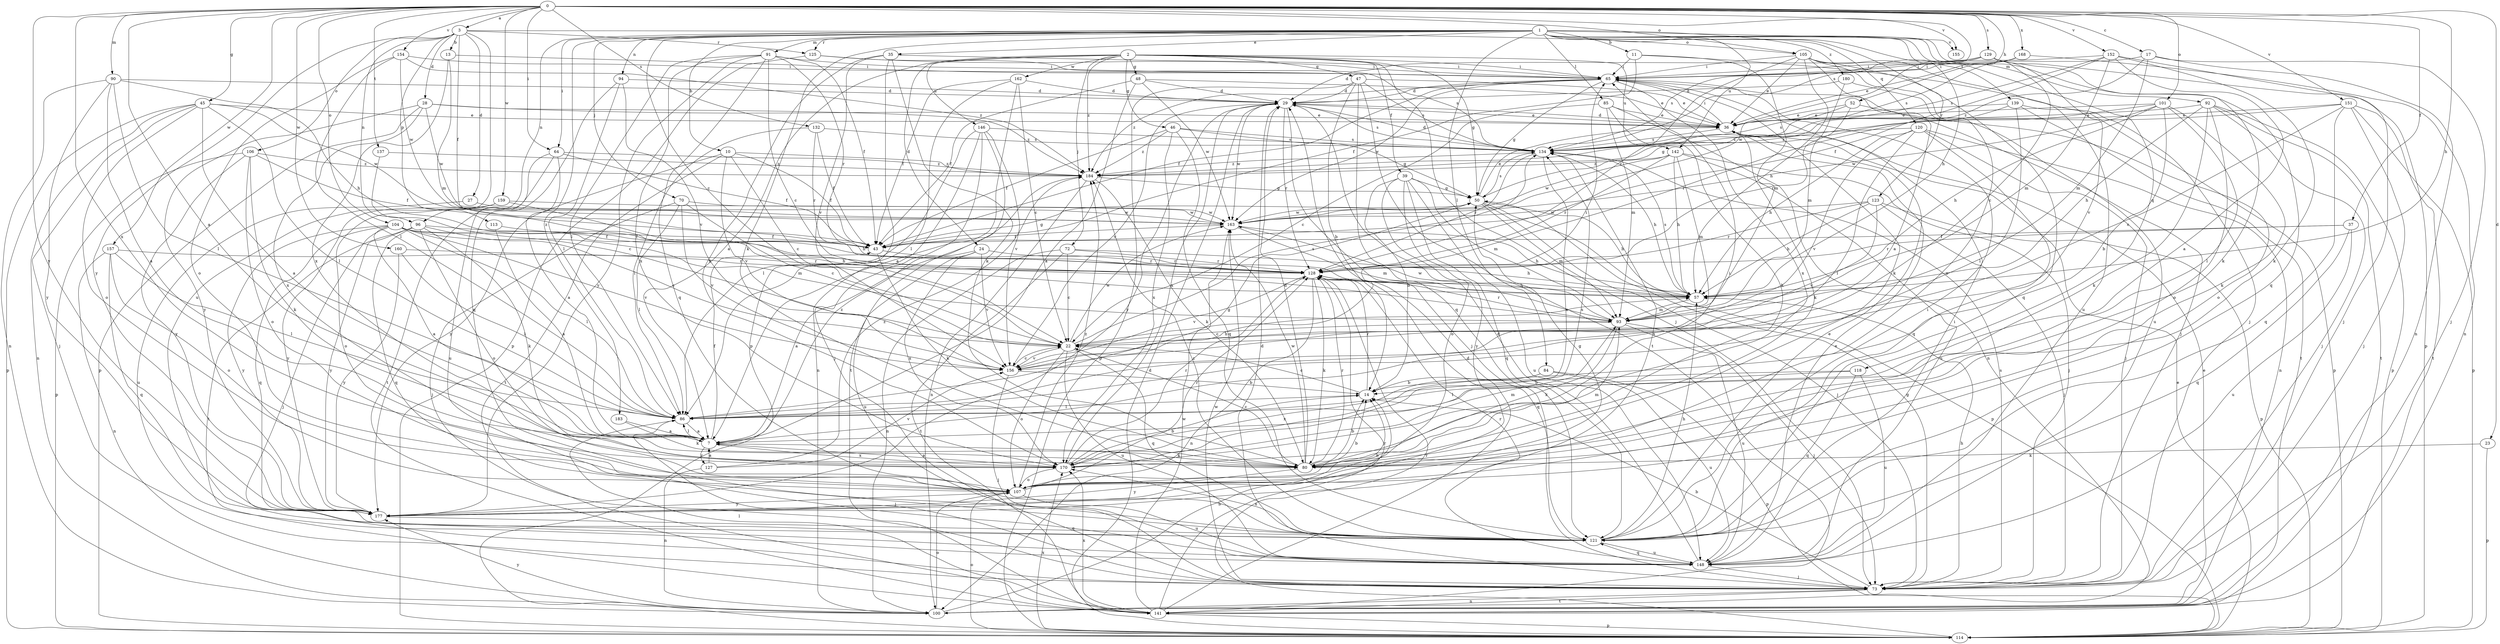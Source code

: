 strict digraph  {
0;
1;
2;
3;
7;
10;
11;
13;
14;
17;
22;
23;
24;
27;
28;
29;
35;
36;
37;
39;
43;
45;
46;
47;
48;
50;
52;
57;
64;
65;
70;
72;
73;
80;
84;
85;
86;
90;
91;
92;
93;
94;
96;
100;
101;
104;
105;
106;
107;
113;
114;
118;
120;
121;
123;
125;
127;
128;
129;
132;
134;
137;
139;
141;
142;
146;
148;
151;
152;
154;
155;
156;
157;
159;
160;
162;
163;
168;
170;
177;
180;
183;
184;
0 -> 3  [label=a];
0 -> 7  [label=a];
0 -> 17  [label=c];
0 -> 23  [label=d];
0 -> 37  [label=f];
0 -> 45  [label=g];
0 -> 52  [label=h];
0 -> 57  [label=h];
0 -> 64  [label=i];
0 -> 90  [label=m];
0 -> 101  [label=o];
0 -> 104  [label=o];
0 -> 105  [label=o];
0 -> 129  [label=s];
0 -> 132  [label=s];
0 -> 134  [label=s];
0 -> 137  [label=t];
0 -> 151  [label=v];
0 -> 152  [label=v];
0 -> 154  [label=v];
0 -> 155  [label=v];
0 -> 157  [label=w];
0 -> 159  [label=w];
0 -> 160  [label=w];
0 -> 168  [label=x];
0 -> 170  [label=x];
0 -> 177  [label=y];
1 -> 10  [label=b];
1 -> 11  [label=b];
1 -> 22  [label=c];
1 -> 35  [label=e];
1 -> 57  [label=h];
1 -> 64  [label=i];
1 -> 70  [label=j];
1 -> 80  [label=k];
1 -> 84  [label=l];
1 -> 85  [label=l];
1 -> 91  [label=m];
1 -> 92  [label=m];
1 -> 94  [label=n];
1 -> 96  [label=n];
1 -> 118  [label=q];
1 -> 120  [label=q];
1 -> 121  [label=q];
1 -> 123  [label=r];
1 -> 125  [label=r];
1 -> 139  [label=t];
1 -> 142  [label=u];
1 -> 155  [label=v];
1 -> 180  [label=z];
1 -> 183  [label=z];
2 -> 7  [label=a];
2 -> 24  [label=d];
2 -> 39  [label=f];
2 -> 46  [label=g];
2 -> 47  [label=g];
2 -> 48  [label=g];
2 -> 50  [label=g];
2 -> 65  [label=i];
2 -> 72  [label=j];
2 -> 73  [label=j];
2 -> 142  [label=u];
2 -> 146  [label=u];
2 -> 162  [label=w];
2 -> 184  [label=z];
3 -> 13  [label=b];
3 -> 27  [label=d];
3 -> 28  [label=d];
3 -> 43  [label=f];
3 -> 96  [label=n];
3 -> 105  [label=o];
3 -> 106  [label=o];
3 -> 113  [label=p];
3 -> 125  [label=r];
3 -> 148  [label=u];
3 -> 177  [label=y];
7 -> 43  [label=f];
7 -> 80  [label=k];
7 -> 86  [label=l];
7 -> 127  [label=r];
7 -> 170  [label=x];
7 -> 184  [label=z];
10 -> 22  [label=c];
10 -> 43  [label=f];
10 -> 141  [label=t];
10 -> 156  [label=v];
10 -> 177  [label=y];
10 -> 184  [label=z];
11 -> 43  [label=f];
11 -> 65  [label=i];
11 -> 73  [label=j];
11 -> 93  [label=m];
13 -> 65  [label=i];
13 -> 93  [label=m];
13 -> 170  [label=x];
14 -> 22  [label=c];
14 -> 86  [label=l];
14 -> 128  [label=r];
17 -> 65  [label=i];
17 -> 73  [label=j];
17 -> 93  [label=m];
17 -> 100  [label=n];
17 -> 184  [label=z];
22 -> 65  [label=i];
22 -> 107  [label=o];
22 -> 121  [label=q];
22 -> 134  [label=s];
22 -> 148  [label=u];
22 -> 156  [label=v];
22 -> 163  [label=w];
23 -> 80  [label=k];
23 -> 114  [label=p];
24 -> 7  [label=a];
24 -> 128  [label=r];
24 -> 148  [label=u];
24 -> 156  [label=v];
24 -> 170  [label=x];
27 -> 148  [label=u];
27 -> 163  [label=w];
28 -> 36  [label=e];
28 -> 114  [label=p];
28 -> 163  [label=w];
28 -> 170  [label=x];
28 -> 177  [label=y];
28 -> 184  [label=z];
29 -> 36  [label=e];
29 -> 73  [label=j];
29 -> 128  [label=r];
29 -> 134  [label=s];
29 -> 156  [label=v];
29 -> 163  [label=w];
29 -> 170  [label=x];
29 -> 177  [label=y];
35 -> 65  [label=i];
35 -> 80  [label=k];
35 -> 114  [label=p];
35 -> 156  [label=v];
35 -> 170  [label=x];
36 -> 29  [label=d];
36 -> 65  [label=i];
36 -> 80  [label=k];
36 -> 134  [label=s];
37 -> 43  [label=f];
37 -> 121  [label=q];
37 -> 128  [label=r];
37 -> 148  [label=u];
39 -> 14  [label=b];
39 -> 50  [label=g];
39 -> 93  [label=m];
39 -> 107  [label=o];
39 -> 121  [label=q];
39 -> 148  [label=u];
39 -> 177  [label=y];
43 -> 50  [label=g];
43 -> 80  [label=k];
43 -> 128  [label=r];
45 -> 7  [label=a];
45 -> 36  [label=e];
45 -> 73  [label=j];
45 -> 86  [label=l];
45 -> 100  [label=n];
45 -> 107  [label=o];
45 -> 114  [label=p];
45 -> 163  [label=w];
46 -> 43  [label=f];
46 -> 50  [label=g];
46 -> 121  [label=q];
46 -> 134  [label=s];
46 -> 170  [label=x];
46 -> 184  [label=z];
47 -> 14  [label=b];
47 -> 29  [label=d];
47 -> 36  [label=e];
47 -> 114  [label=p];
47 -> 121  [label=q];
47 -> 134  [label=s];
47 -> 141  [label=t];
48 -> 7  [label=a];
48 -> 29  [label=d];
48 -> 36  [label=e];
48 -> 43  [label=f];
48 -> 163  [label=w];
50 -> 36  [label=e];
50 -> 57  [label=h];
50 -> 73  [label=j];
50 -> 93  [label=m];
50 -> 114  [label=p];
50 -> 134  [label=s];
50 -> 163  [label=w];
52 -> 36  [label=e];
52 -> 107  [label=o];
52 -> 128  [label=r];
52 -> 134  [label=s];
57 -> 93  [label=m];
57 -> 134  [label=s];
64 -> 7  [label=a];
64 -> 43  [label=f];
64 -> 141  [label=t];
64 -> 148  [label=u];
64 -> 184  [label=z];
65 -> 29  [label=d];
65 -> 43  [label=f];
65 -> 50  [label=g];
65 -> 73  [label=j];
65 -> 80  [label=k];
65 -> 163  [label=w];
65 -> 170  [label=x];
65 -> 184  [label=z];
70 -> 22  [label=c];
70 -> 73  [label=j];
70 -> 86  [label=l];
70 -> 156  [label=v];
70 -> 163  [label=w];
72 -> 22  [label=c];
72 -> 57  [label=h];
72 -> 100  [label=n];
72 -> 128  [label=r];
72 -> 141  [label=t];
73 -> 14  [label=b];
73 -> 29  [label=d];
73 -> 50  [label=g];
73 -> 57  [label=h];
73 -> 100  [label=n];
73 -> 134  [label=s];
73 -> 141  [label=t];
73 -> 163  [label=w];
80 -> 14  [label=b];
80 -> 22  [label=c];
80 -> 29  [label=d];
80 -> 93  [label=m];
80 -> 128  [label=r];
80 -> 163  [label=w];
80 -> 177  [label=y];
84 -> 14  [label=b];
84 -> 114  [label=p];
84 -> 148  [label=u];
84 -> 170  [label=x];
85 -> 22  [label=c];
85 -> 36  [label=e];
85 -> 80  [label=k];
85 -> 93  [label=m];
85 -> 100  [label=n];
86 -> 7  [label=a];
86 -> 50  [label=g];
86 -> 73  [label=j];
90 -> 7  [label=a];
90 -> 29  [label=d];
90 -> 57  [label=h];
90 -> 86  [label=l];
90 -> 100  [label=n];
90 -> 177  [label=y];
91 -> 22  [label=c];
91 -> 43  [label=f];
91 -> 65  [label=i];
91 -> 86  [label=l];
91 -> 121  [label=q];
91 -> 128  [label=r];
91 -> 170  [label=x];
91 -> 177  [label=y];
92 -> 36  [label=e];
92 -> 57  [label=h];
92 -> 73  [label=j];
92 -> 80  [label=k];
92 -> 107  [label=o];
92 -> 114  [label=p];
92 -> 141  [label=t];
93 -> 22  [label=c];
93 -> 73  [label=j];
93 -> 80  [label=k];
93 -> 128  [label=r];
93 -> 148  [label=u];
93 -> 163  [label=w];
94 -> 29  [label=d];
94 -> 86  [label=l];
94 -> 121  [label=q];
94 -> 156  [label=v];
96 -> 22  [label=c];
96 -> 43  [label=f];
96 -> 80  [label=k];
96 -> 107  [label=o];
96 -> 121  [label=q];
96 -> 141  [label=t];
96 -> 177  [label=y];
100 -> 14  [label=b];
100 -> 36  [label=e];
100 -> 107  [label=o];
100 -> 177  [label=y];
101 -> 14  [label=b];
101 -> 36  [label=e];
101 -> 50  [label=g];
101 -> 57  [label=h];
101 -> 80  [label=k];
101 -> 86  [label=l];
101 -> 163  [label=w];
104 -> 7  [label=a];
104 -> 43  [label=f];
104 -> 57  [label=h];
104 -> 73  [label=j];
104 -> 86  [label=l];
104 -> 93  [label=m];
104 -> 121  [label=q];
104 -> 156  [label=v];
104 -> 177  [label=y];
105 -> 7  [label=a];
105 -> 36  [label=e];
105 -> 57  [label=h];
105 -> 65  [label=i];
105 -> 107  [label=o];
105 -> 121  [label=q];
105 -> 128  [label=r];
105 -> 148  [label=u];
106 -> 43  [label=f];
106 -> 80  [label=k];
106 -> 107  [label=o];
106 -> 114  [label=p];
106 -> 177  [label=y];
106 -> 184  [label=z];
107 -> 14  [label=b];
107 -> 50  [label=g];
107 -> 128  [label=r];
107 -> 148  [label=u];
107 -> 177  [label=y];
107 -> 184  [label=z];
113 -> 7  [label=a];
113 -> 43  [label=f];
114 -> 29  [label=d];
114 -> 36  [label=e];
114 -> 107  [label=o];
114 -> 128  [label=r];
114 -> 170  [label=x];
118 -> 14  [label=b];
118 -> 86  [label=l];
118 -> 121  [label=q];
118 -> 148  [label=u];
120 -> 57  [label=h];
120 -> 73  [label=j];
120 -> 86  [label=l];
120 -> 100  [label=n];
120 -> 121  [label=q];
120 -> 134  [label=s];
120 -> 156  [label=v];
121 -> 36  [label=e];
121 -> 57  [label=h];
121 -> 65  [label=i];
121 -> 148  [label=u];
121 -> 170  [label=x];
121 -> 184  [label=z];
123 -> 57  [label=h];
123 -> 73  [label=j];
123 -> 114  [label=p];
123 -> 128  [label=r];
123 -> 156  [label=v];
123 -> 163  [label=w];
125 -> 65  [label=i];
125 -> 114  [label=p];
125 -> 134  [label=s];
127 -> 7  [label=a];
127 -> 100  [label=n];
127 -> 156  [label=v];
127 -> 184  [label=z];
128 -> 57  [label=h];
128 -> 80  [label=k];
128 -> 100  [label=n];
128 -> 121  [label=q];
128 -> 156  [label=v];
129 -> 22  [label=c];
129 -> 29  [label=d];
129 -> 65  [label=i];
129 -> 80  [label=k];
129 -> 114  [label=p];
129 -> 134  [label=s];
129 -> 156  [label=v];
129 -> 163  [label=w];
132 -> 43  [label=f];
132 -> 86  [label=l];
132 -> 128  [label=r];
132 -> 134  [label=s];
134 -> 29  [label=d];
134 -> 57  [label=h];
134 -> 128  [label=r];
134 -> 170  [label=x];
134 -> 184  [label=z];
137 -> 22  [label=c];
137 -> 184  [label=z];
139 -> 36  [label=e];
139 -> 86  [label=l];
139 -> 114  [label=p];
139 -> 128  [label=r];
139 -> 141  [label=t];
141 -> 29  [label=d];
141 -> 86  [label=l];
141 -> 114  [label=p];
141 -> 128  [label=r];
141 -> 163  [label=w];
141 -> 170  [label=x];
142 -> 57  [label=h];
142 -> 73  [label=j];
142 -> 93  [label=m];
142 -> 128  [label=r];
142 -> 148  [label=u];
142 -> 163  [label=w];
142 -> 184  [label=z];
146 -> 73  [label=j];
146 -> 86  [label=l];
146 -> 100  [label=n];
146 -> 134  [label=s];
146 -> 141  [label=t];
146 -> 156  [label=v];
148 -> 29  [label=d];
148 -> 36  [label=e];
148 -> 65  [label=i];
148 -> 73  [label=j];
148 -> 121  [label=q];
148 -> 128  [label=r];
151 -> 22  [label=c];
151 -> 36  [label=e];
151 -> 73  [label=j];
151 -> 114  [label=p];
151 -> 121  [label=q];
151 -> 141  [label=t];
151 -> 184  [label=z];
152 -> 7  [label=a];
152 -> 43  [label=f];
152 -> 65  [label=i];
152 -> 73  [label=j];
152 -> 80  [label=k];
152 -> 93  [label=m];
152 -> 134  [label=s];
154 -> 65  [label=i];
154 -> 86  [label=l];
154 -> 107  [label=o];
154 -> 163  [label=w];
154 -> 184  [label=z];
156 -> 14  [label=b];
156 -> 22  [label=c];
156 -> 57  [label=h];
156 -> 73  [label=j];
157 -> 86  [label=l];
157 -> 100  [label=n];
157 -> 107  [label=o];
157 -> 121  [label=q];
157 -> 128  [label=r];
159 -> 57  [label=h];
159 -> 107  [label=o];
159 -> 163  [label=w];
159 -> 177  [label=y];
160 -> 86  [label=l];
160 -> 128  [label=r];
160 -> 177  [label=y];
162 -> 7  [label=a];
162 -> 22  [label=c];
162 -> 29  [label=d];
162 -> 43  [label=f];
162 -> 86  [label=l];
163 -> 43  [label=f];
163 -> 57  [label=h];
163 -> 93  [label=m];
168 -> 36  [label=e];
168 -> 65  [label=i];
168 -> 100  [label=n];
168 -> 134  [label=s];
170 -> 7  [label=a];
170 -> 14  [label=b];
170 -> 65  [label=i];
170 -> 93  [label=m];
170 -> 107  [label=o];
170 -> 128  [label=r];
170 -> 134  [label=s];
177 -> 14  [label=b];
177 -> 121  [label=q];
177 -> 134  [label=s];
180 -> 29  [label=d];
180 -> 93  [label=m];
180 -> 148  [label=u];
183 -> 7  [label=a];
183 -> 80  [label=k];
184 -> 50  [label=g];
184 -> 80  [label=k];
184 -> 100  [label=n];
}
